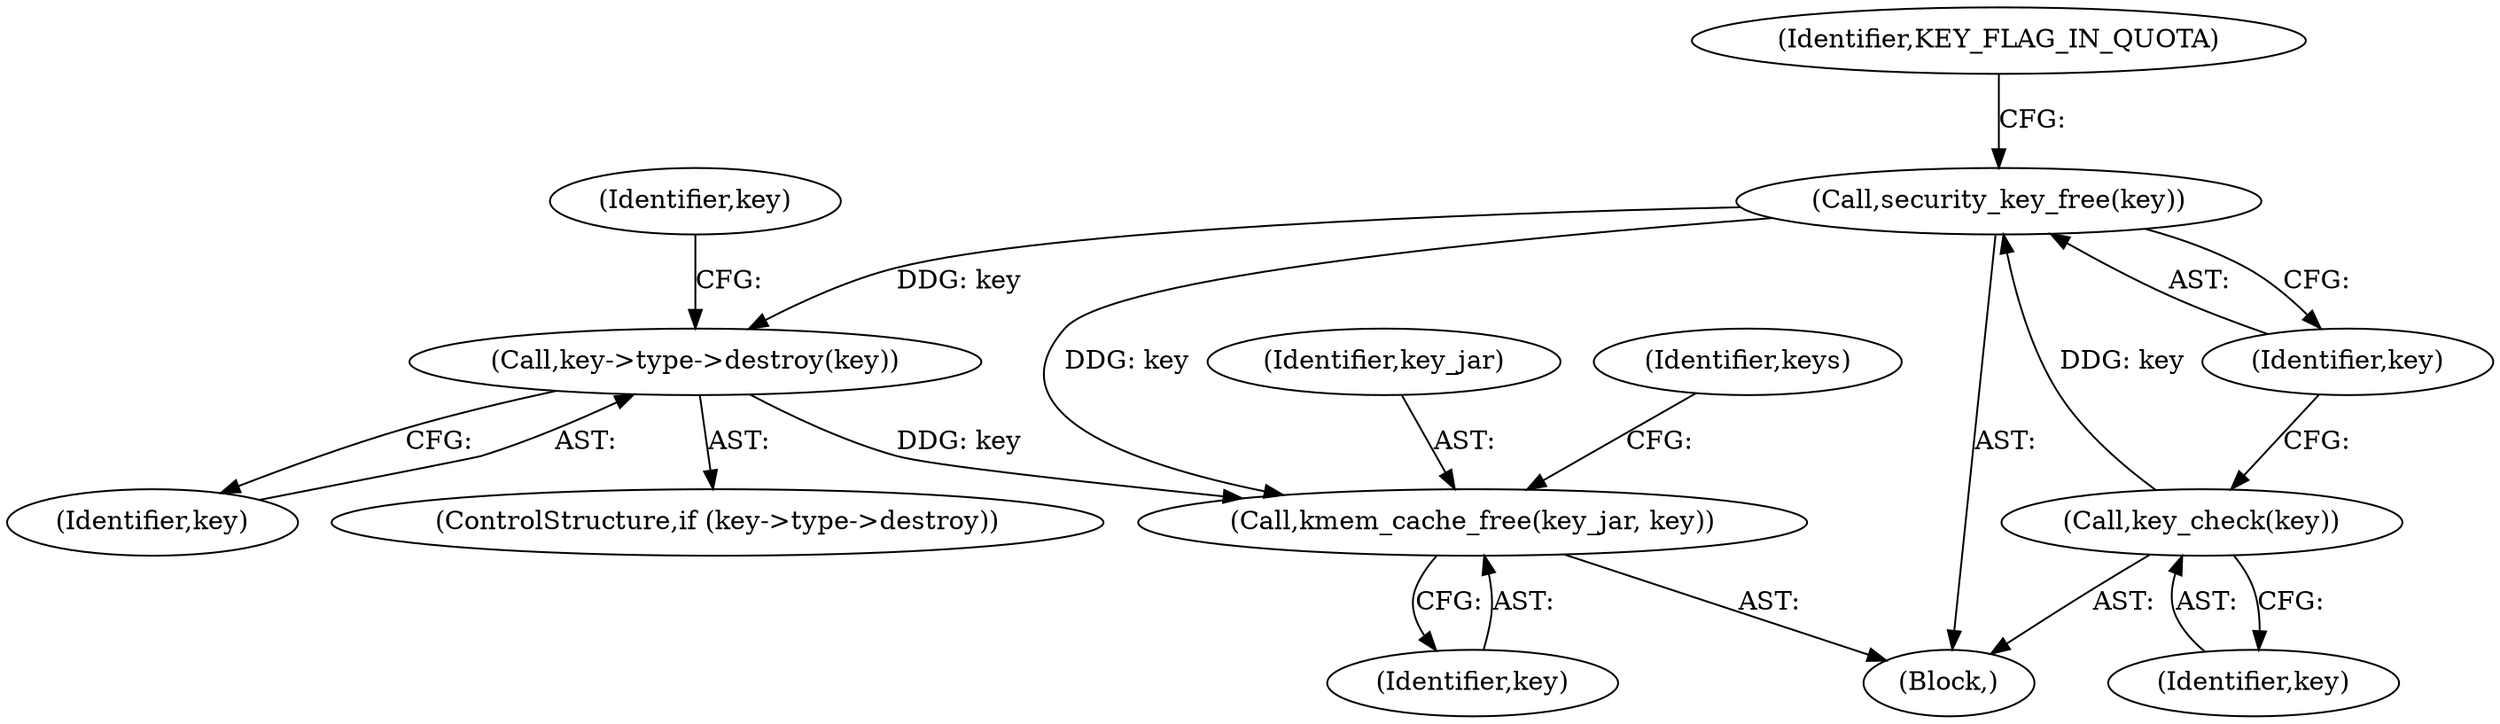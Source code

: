 digraph "0_linux_a3a8784454692dd72e5d5d34dcdab17b4420e74c@API" {
"1000122" [label="(Call,security_key_free(key))"];
"1000120" [label="(Call,key_check(key))"];
"1000188" [label="(Call,key->type->destroy(key))"];
"1000203" [label="(Call,kmem_cache_free(key_jar, key))"];
"1000205" [label="(Identifier,key)"];
"1000204" [label="(Identifier,key_jar)"];
"1000108" [label="(Identifier,keys)"];
"1000123" [label="(Identifier,key)"];
"1000122" [label="(Call,security_key_free(key))"];
"1000188" [label="(Call,key->type->destroy(key))"];
"1000121" [label="(Identifier,key)"];
"1000109" [label="(Block,)"];
"1000126" [label="(Identifier,KEY_FLAG_IN_QUOTA)"];
"1000203" [label="(Call,kmem_cache_free(key_jar, key))"];
"1000192" [label="(Identifier,key)"];
"1000189" [label="(Identifier,key)"];
"1000182" [label="(ControlStructure,if (key->type->destroy))"];
"1000120" [label="(Call,key_check(key))"];
"1000122" -> "1000109"  [label="AST: "];
"1000122" -> "1000123"  [label="CFG: "];
"1000123" -> "1000122"  [label="AST: "];
"1000126" -> "1000122"  [label="CFG: "];
"1000120" -> "1000122"  [label="DDG: key"];
"1000122" -> "1000188"  [label="DDG: key"];
"1000122" -> "1000203"  [label="DDG: key"];
"1000120" -> "1000109"  [label="AST: "];
"1000120" -> "1000121"  [label="CFG: "];
"1000121" -> "1000120"  [label="AST: "];
"1000123" -> "1000120"  [label="CFG: "];
"1000188" -> "1000182"  [label="AST: "];
"1000188" -> "1000189"  [label="CFG: "];
"1000189" -> "1000188"  [label="AST: "];
"1000192" -> "1000188"  [label="CFG: "];
"1000188" -> "1000203"  [label="DDG: key"];
"1000203" -> "1000109"  [label="AST: "];
"1000203" -> "1000205"  [label="CFG: "];
"1000204" -> "1000203"  [label="AST: "];
"1000205" -> "1000203"  [label="AST: "];
"1000108" -> "1000203"  [label="CFG: "];
}

